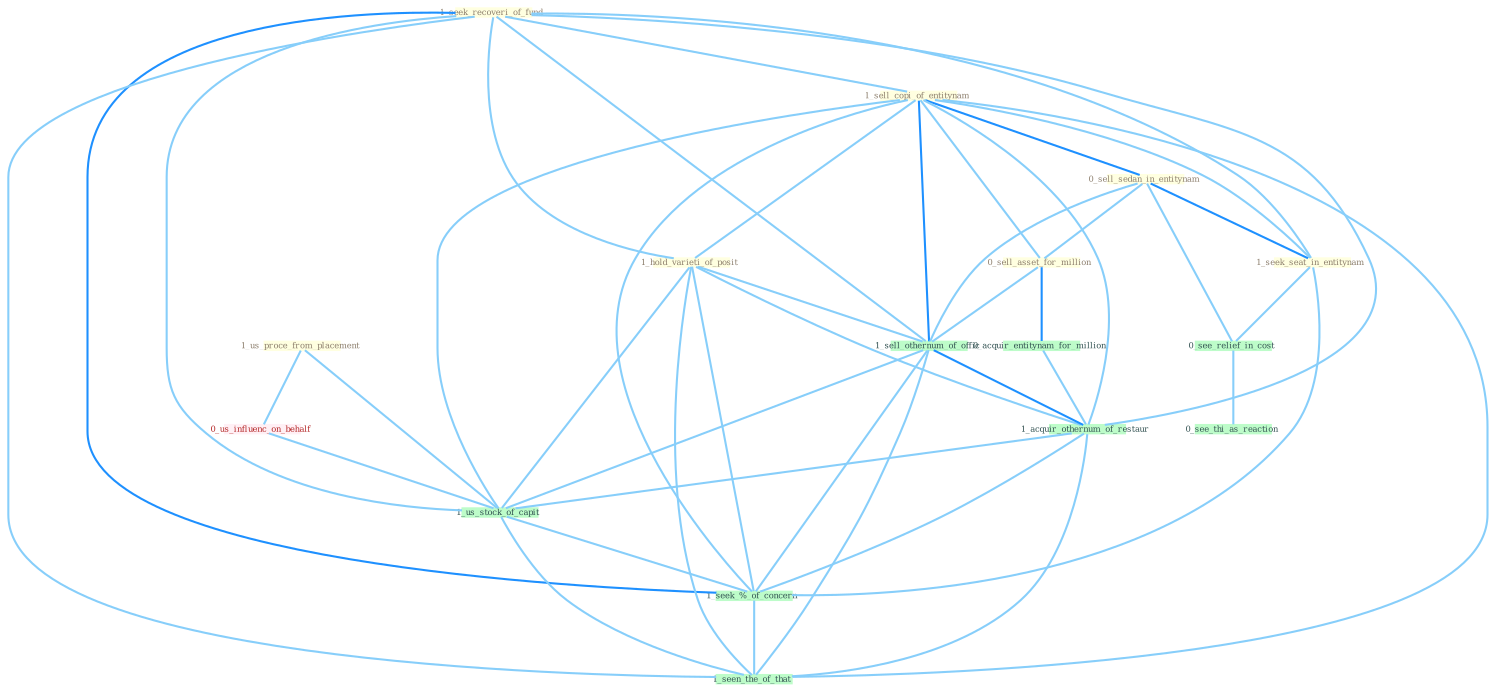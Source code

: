 Graph G{ 
    node
    [shape=polygon,style=filled,width=.5,height=.06,color="#BDFCC9",fixedsize=true,fontsize=4,
    fontcolor="#2f4f4f"];
    {node
    [color="#ffffe0", fontcolor="#8b7d6b"] "1_us_proce_from_placement " "1_seek_recoveri_of_fund " "1_sell_copi_of_entitynam " "0_sell_sedan_in_entitynam " "1_seek_seat_in_entitynam " "0_sell_asset_for_million " "1_hold_varieti_of_posit "}
{node [color="#fff0f5", fontcolor="#b22222"] "0_us_influenc_on_behalf "}
edge [color="#B0E2FF"];

	"1_us_proce_from_placement " -- "0_us_influenc_on_behalf " [w="1", color="#87cefa" ];
	"1_us_proce_from_placement " -- "1_us_stock_of_capit " [w="1", color="#87cefa" ];
	"1_seek_recoveri_of_fund " -- "1_sell_copi_of_entitynam " [w="1", color="#87cefa" ];
	"1_seek_recoveri_of_fund " -- "1_seek_seat_in_entitynam " [w="1", color="#87cefa" ];
	"1_seek_recoveri_of_fund " -- "1_hold_varieti_of_posit " [w="1", color="#87cefa" ];
	"1_seek_recoveri_of_fund " -- "1_sell_othernum_of_offic " [w="1", color="#87cefa" ];
	"1_seek_recoveri_of_fund " -- "1_acquir_othernum_of_restaur " [w="1", color="#87cefa" ];
	"1_seek_recoveri_of_fund " -- "1_us_stock_of_capit " [w="1", color="#87cefa" ];
	"1_seek_recoveri_of_fund " -- "1_seek_%_of_concern " [w="2", color="#1e90ff" , len=0.8];
	"1_seek_recoveri_of_fund " -- "1_seen_the_of_that " [w="1", color="#87cefa" ];
	"1_sell_copi_of_entitynam " -- "0_sell_sedan_in_entitynam " [w="2", color="#1e90ff" , len=0.8];
	"1_sell_copi_of_entitynam " -- "1_seek_seat_in_entitynam " [w="1", color="#87cefa" ];
	"1_sell_copi_of_entitynam " -- "0_sell_asset_for_million " [w="1", color="#87cefa" ];
	"1_sell_copi_of_entitynam " -- "1_hold_varieti_of_posit " [w="1", color="#87cefa" ];
	"1_sell_copi_of_entitynam " -- "1_sell_othernum_of_offic " [w="2", color="#1e90ff" , len=0.8];
	"1_sell_copi_of_entitynam " -- "1_acquir_othernum_of_restaur " [w="1", color="#87cefa" ];
	"1_sell_copi_of_entitynam " -- "1_us_stock_of_capit " [w="1", color="#87cefa" ];
	"1_sell_copi_of_entitynam " -- "1_seek_%_of_concern " [w="1", color="#87cefa" ];
	"1_sell_copi_of_entitynam " -- "1_seen_the_of_that " [w="1", color="#87cefa" ];
	"0_sell_sedan_in_entitynam " -- "1_seek_seat_in_entitynam " [w="2", color="#1e90ff" , len=0.8];
	"0_sell_sedan_in_entitynam " -- "0_sell_asset_for_million " [w="1", color="#87cefa" ];
	"0_sell_sedan_in_entitynam " -- "1_sell_othernum_of_offic " [w="1", color="#87cefa" ];
	"0_sell_sedan_in_entitynam " -- "0_see_relief_in_cost " [w="1", color="#87cefa" ];
	"1_seek_seat_in_entitynam " -- "0_see_relief_in_cost " [w="1", color="#87cefa" ];
	"1_seek_seat_in_entitynam " -- "1_seek_%_of_concern " [w="1", color="#87cefa" ];
	"0_sell_asset_for_million " -- "0_acquir_entitynam_for_million " [w="2", color="#1e90ff" , len=0.8];
	"0_sell_asset_for_million " -- "1_sell_othernum_of_offic " [w="1", color="#87cefa" ];
	"1_hold_varieti_of_posit " -- "1_sell_othernum_of_offic " [w="1", color="#87cefa" ];
	"1_hold_varieti_of_posit " -- "1_acquir_othernum_of_restaur " [w="1", color="#87cefa" ];
	"1_hold_varieti_of_posit " -- "1_us_stock_of_capit " [w="1", color="#87cefa" ];
	"1_hold_varieti_of_posit " -- "1_seek_%_of_concern " [w="1", color="#87cefa" ];
	"1_hold_varieti_of_posit " -- "1_seen_the_of_that " [w="1", color="#87cefa" ];
	"0_acquir_entitynam_for_million " -- "1_acquir_othernum_of_restaur " [w="1", color="#87cefa" ];
	"1_sell_othernum_of_offic " -- "1_acquir_othernum_of_restaur " [w="2", color="#1e90ff" , len=0.8];
	"1_sell_othernum_of_offic " -- "1_us_stock_of_capit " [w="1", color="#87cefa" ];
	"1_sell_othernum_of_offic " -- "1_seek_%_of_concern " [w="1", color="#87cefa" ];
	"1_sell_othernum_of_offic " -- "1_seen_the_of_that " [w="1", color="#87cefa" ];
	"0_us_influenc_on_behalf " -- "1_us_stock_of_capit " [w="1", color="#87cefa" ];
	"0_see_relief_in_cost " -- "0_see_thi_as_reaction " [w="1", color="#87cefa" ];
	"1_acquir_othernum_of_restaur " -- "1_us_stock_of_capit " [w="1", color="#87cefa" ];
	"1_acquir_othernum_of_restaur " -- "1_seek_%_of_concern " [w="1", color="#87cefa" ];
	"1_acquir_othernum_of_restaur " -- "1_seen_the_of_that " [w="1", color="#87cefa" ];
	"1_us_stock_of_capit " -- "1_seek_%_of_concern " [w="1", color="#87cefa" ];
	"1_us_stock_of_capit " -- "1_seen_the_of_that " [w="1", color="#87cefa" ];
	"1_seek_%_of_concern " -- "1_seen_the_of_that " [w="1", color="#87cefa" ];
}